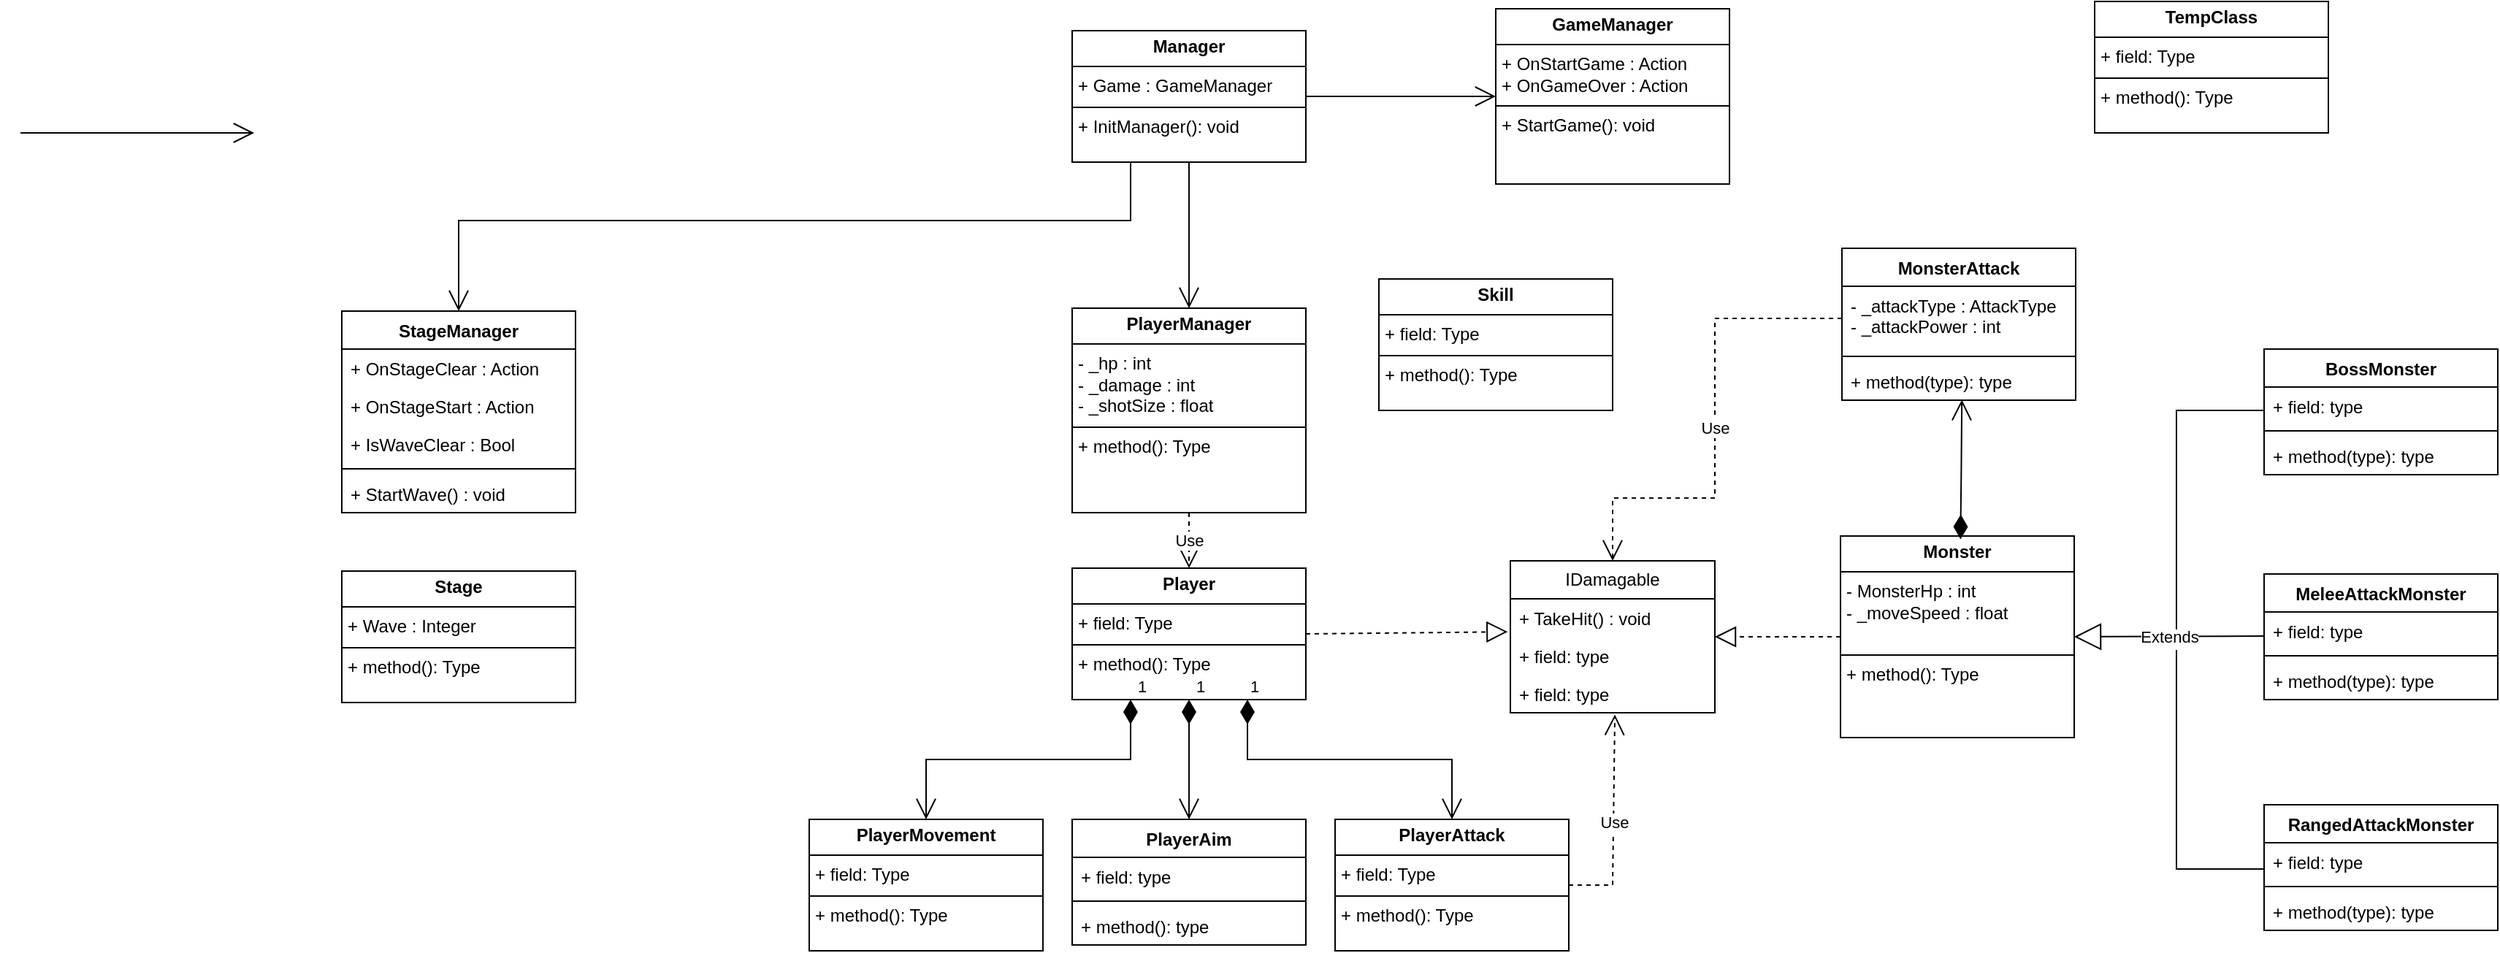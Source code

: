 <mxfile version="26.2.14">
  <diagram id="C5RBs43oDa-KdzZeNtuy" name="Page-1">
    <mxGraphModel grid="1" page="1" gridSize="10" guides="1" tooltips="1" connect="1" arrows="1" fold="1" pageScale="1" pageWidth="1654" pageHeight="1169" math="0" shadow="0">
      <root>
        <mxCell id="WIyWlLk6GJQsqaUBKTNV-0" />
        <mxCell id="WIyWlLk6GJQsqaUBKTNV-1" parent="WIyWlLk6GJQsqaUBKTNV-0" />
        <mxCell id="WXEaCWU6vomBhj6yejDs-34" value="&lt;p style=&quot;margin:0px;margin-top:4px;text-align:center;&quot;&gt;&lt;b&gt;GameManager&lt;/b&gt;&lt;/p&gt;&lt;hr size=&quot;1&quot; style=&quot;border-style:solid;&quot;&gt;&lt;p style=&quot;margin:0px;margin-left:4px;&quot;&gt;+ OnStartGame : Action&lt;/p&gt;&lt;p style=&quot;margin:0px;margin-left:4px;&quot;&gt;+ OnGameOver : Action&lt;/p&gt;&lt;hr size=&quot;1&quot; style=&quot;border-style:solid;&quot;&gt;&lt;p style=&quot;margin:0px;margin-left:4px;&quot;&gt;+ StartGame(): void&lt;/p&gt;" style="verticalAlign=top;align=left;overflow=fill;html=1;whiteSpace=wrap;" vertex="1" parent="WIyWlLk6GJQsqaUBKTNV-1">
          <mxGeometry x="590" y="15" width="160" height="120" as="geometry" />
        </mxCell>
        <mxCell id="WXEaCWU6vomBhj6yejDs-39" value="&lt;p style=&quot;margin:0px;margin-top:4px;text-align:center;&quot;&gt;&lt;b&gt;Temp&lt;/b&gt;&lt;b style=&quot;background-color: transparent; color: light-dark(rgb(0, 0, 0), rgb(255, 255, 255));&quot;&gt;Class&lt;/b&gt;&lt;/p&gt;&lt;hr size=&quot;1&quot; style=&quot;border-style:solid;&quot;&gt;&lt;p style=&quot;margin:0px;margin-left:4px;&quot;&gt;+ field: Type&lt;/p&gt;&lt;hr size=&quot;1&quot; style=&quot;border-style:solid;&quot;&gt;&lt;p style=&quot;margin:0px;margin-left:4px;&quot;&gt;+ method(): Type&lt;/p&gt;" style="verticalAlign=top;align=left;overflow=fill;html=1;whiteSpace=wrap;" vertex="1" parent="WIyWlLk6GJQsqaUBKTNV-1">
          <mxGeometry x="1000" y="10" width="160" height="90" as="geometry" />
        </mxCell>
        <mxCell id="WXEaCWU6vomBhj6yejDs-40" value="" style="endArrow=open;endFill=1;endSize=12;html=1;rounded=0;entryX=0;entryY=0.5;entryDx=0;entryDy=0;exitX=1;exitY=0.5;exitDx=0;exitDy=0;" edge="1" parent="WIyWlLk6GJQsqaUBKTNV-1" source="WXEaCWU6vomBhj6yejDs-41" target="WXEaCWU6vomBhj6yejDs-34">
          <mxGeometry width="160" relative="1" as="geometry">
            <mxPoint x="500" y="50" as="sourcePoint" />
            <mxPoint x="490" y="210" as="targetPoint" />
          </mxGeometry>
        </mxCell>
        <mxCell id="WXEaCWU6vomBhj6yejDs-41" value="&lt;p style=&quot;margin:0px;margin-top:4px;text-align:center;&quot;&gt;&lt;b&gt;Manager&lt;/b&gt;&lt;/p&gt;&lt;hr size=&quot;1&quot; style=&quot;border-style:solid;&quot;&gt;&lt;p style=&quot;margin:0px;margin-left:4px;&quot;&gt;+ Game : GameManager&lt;/p&gt;&lt;hr size=&quot;1&quot; style=&quot;border-style:solid;&quot;&gt;&lt;p style=&quot;margin:0px;margin-left:4px;&quot;&gt;+ InitManager(): void&lt;/p&gt;" style="verticalAlign=top;align=left;overflow=fill;html=1;whiteSpace=wrap;" vertex="1" parent="WIyWlLk6GJQsqaUBKTNV-1">
          <mxGeometry x="300" y="30" width="160" height="90" as="geometry" />
        </mxCell>
        <mxCell id="WXEaCWU6vomBhj6yejDs-42" value="&lt;p style=&quot;margin:0px;margin-top:4px;text-align:center;&quot;&gt;&lt;b&gt;Player&lt;/b&gt;&lt;/p&gt;&lt;hr size=&quot;1&quot; style=&quot;border-style:solid;&quot;&gt;&lt;p style=&quot;margin:0px;margin-left:4px;&quot;&gt;+ field: Type&lt;/p&gt;&lt;hr size=&quot;1&quot; style=&quot;border-style:solid;&quot;&gt;&lt;p style=&quot;margin:0px;margin-left:4px;&quot;&gt;+ method(): Type&lt;/p&gt;" style="verticalAlign=top;align=left;overflow=fill;html=1;whiteSpace=wrap;" vertex="1" parent="WIyWlLk6GJQsqaUBKTNV-1">
          <mxGeometry x="300" y="398" width="160" height="90" as="geometry" />
        </mxCell>
        <mxCell id="WXEaCWU6vomBhj6yejDs-43" value="&lt;p style=&quot;margin:0px;margin-top:4px;text-align:center;&quot;&gt;&lt;b&gt;Monster&lt;/b&gt;&lt;/p&gt;&lt;hr size=&quot;1&quot; style=&quot;border-style:solid;&quot;&gt;&lt;p style=&quot;margin:0px;margin-left:4px;&quot;&gt;- MonsterHp : int&lt;/p&gt;&lt;p style=&quot;margin:0px;margin-left:4px;&quot;&gt;- _moveSpeed : float&lt;/p&gt;&lt;p style=&quot;margin:0px;margin-left:4px;&quot;&gt;&lt;br&gt;&lt;/p&gt;&lt;hr size=&quot;1&quot; style=&quot;border-style:solid;&quot;&gt;&lt;p style=&quot;margin:0px;margin-left:4px;&quot;&gt;+ method(): Type&lt;/p&gt;" style="verticalAlign=top;align=left;overflow=fill;html=1;whiteSpace=wrap;" vertex="1" parent="WIyWlLk6GJQsqaUBKTNV-1">
          <mxGeometry x="826" y="376" width="160" height="138" as="geometry" />
        </mxCell>
        <mxCell id="WXEaCWU6vomBhj6yejDs-44" value="&lt;p style=&quot;margin:0px;margin-top:4px;text-align:center;&quot;&gt;&lt;b&gt;Stage&lt;/b&gt;&lt;/p&gt;&lt;hr size=&quot;1&quot; style=&quot;border-style:solid;&quot;&gt;&lt;p style=&quot;margin:0px;margin-left:4px;&quot;&gt;+ Wave : Integer&lt;/p&gt;&lt;hr size=&quot;1&quot; style=&quot;border-style:solid;&quot;&gt;&lt;p style=&quot;margin:0px;margin-left:4px;&quot;&gt;+ method(): Type&lt;/p&gt;" style="verticalAlign=top;align=left;overflow=fill;html=1;whiteSpace=wrap;" vertex="1" parent="WIyWlLk6GJQsqaUBKTNV-1">
          <mxGeometry x="-200" y="400" width="160" height="90" as="geometry" />
        </mxCell>
        <mxCell id="WXEaCWU6vomBhj6yejDs-45" value="&lt;p style=&quot;margin:0px;margin-top:4px;text-align:center;&quot;&gt;&lt;b&gt;PlayerAttack&lt;/b&gt;&lt;/p&gt;&lt;hr size=&quot;1&quot; style=&quot;border-style:solid;&quot;&gt;&lt;p style=&quot;margin:0px;margin-left:4px;&quot;&gt;+ field: Type&lt;/p&gt;&lt;hr size=&quot;1&quot; style=&quot;border-style:solid;&quot;&gt;&lt;p style=&quot;margin:0px;margin-left:4px;&quot;&gt;+ method(): Type&lt;/p&gt;" style="verticalAlign=top;align=left;overflow=fill;html=1;whiteSpace=wrap;" vertex="1" parent="WIyWlLk6GJQsqaUBKTNV-1">
          <mxGeometry x="480" y="570" width="160" height="90" as="geometry" />
        </mxCell>
        <mxCell id="WXEaCWU6vomBhj6yejDs-46" value="1" style="endArrow=open;html=1;endSize=12;startArrow=diamondThin;startSize=14;startFill=1;edgeStyle=orthogonalEdgeStyle;align=left;verticalAlign=bottom;rounded=0;exitX=0.75;exitY=1;exitDx=0;exitDy=0;entryX=0.5;entryY=0;entryDx=0;entryDy=0;" edge="1" parent="WIyWlLk6GJQsqaUBKTNV-1" source="WXEaCWU6vomBhj6yejDs-42" target="WXEaCWU6vomBhj6yejDs-45">
          <mxGeometry x="-1" relative="1" as="geometry">
            <mxPoint x="380" y="530" as="sourcePoint" />
            <mxPoint x="540" y="530" as="targetPoint" />
            <mxPoint as="offset" />
          </mxGeometry>
        </mxCell>
        <mxCell id="WXEaCWU6vomBhj6yejDs-47" value="&lt;p style=&quot;margin:0px;margin-top:4px;text-align:center;&quot;&gt;&lt;b&gt;PlayerMovement&lt;/b&gt;&lt;/p&gt;&lt;hr size=&quot;1&quot; style=&quot;border-style:solid;&quot;&gt;&lt;p style=&quot;margin:0px;margin-left:4px;&quot;&gt;+ field: Type&lt;/p&gt;&lt;hr size=&quot;1&quot; style=&quot;border-style:solid;&quot;&gt;&lt;p style=&quot;margin:0px;margin-left:4px;&quot;&gt;+ method(): Type&lt;/p&gt;" style="verticalAlign=top;align=left;overflow=fill;html=1;whiteSpace=wrap;" vertex="1" parent="WIyWlLk6GJQsqaUBKTNV-1">
          <mxGeometry x="120" y="570" width="160" height="90" as="geometry" />
        </mxCell>
        <mxCell id="WXEaCWU6vomBhj6yejDs-49" value="1" style="endArrow=open;html=1;endSize=12;startArrow=diamondThin;startSize=14;startFill=1;edgeStyle=orthogonalEdgeStyle;align=left;verticalAlign=bottom;rounded=0;exitX=0.25;exitY=1;exitDx=0;exitDy=0;entryX=0.5;entryY=0;entryDx=0;entryDy=0;" edge="1" parent="WIyWlLk6GJQsqaUBKTNV-1" source="WXEaCWU6vomBhj6yejDs-42" target="WXEaCWU6vomBhj6yejDs-47">
          <mxGeometry x="-1" y="3" relative="1" as="geometry">
            <mxPoint x="110" y="530" as="sourcePoint" />
            <mxPoint x="270" y="530" as="targetPoint" />
          </mxGeometry>
        </mxCell>
        <mxCell id="WXEaCWU6vomBhj6yejDs-50" value="&lt;p style=&quot;margin:0px;margin-top:4px;text-align:center;&quot;&gt;&lt;b&gt;Skill&lt;/b&gt;&lt;/p&gt;&lt;hr size=&quot;1&quot; style=&quot;border-style:solid;&quot;&gt;&lt;p style=&quot;margin:0px;margin-left:4px;&quot;&gt;+ field: Type&lt;/p&gt;&lt;hr size=&quot;1&quot; style=&quot;border-style:solid;&quot;&gt;&lt;p style=&quot;margin:0px;margin-left:4px;&quot;&gt;+ method(): Type&lt;/p&gt;" style="verticalAlign=top;align=left;overflow=fill;html=1;whiteSpace=wrap;" vertex="1" parent="WIyWlLk6GJQsqaUBKTNV-1">
          <mxGeometry x="510" y="200" width="160" height="90" as="geometry" />
        </mxCell>
        <mxCell id="qPLQTtj7EA6GgcH6s_yy-13" value="StageManager" style="swimlane;fontStyle=1;align=center;verticalAlign=top;childLayout=stackLayout;horizontal=1;startSize=26;horizontalStack=0;resizeParent=1;resizeParentMax=0;resizeLast=0;collapsible=1;marginBottom=0;whiteSpace=wrap;html=1;" vertex="1" parent="WIyWlLk6GJQsqaUBKTNV-1">
          <mxGeometry x="-200" y="222" width="160" height="138" as="geometry" />
        </mxCell>
        <mxCell id="qPLQTtj7EA6GgcH6s_yy-14" value="+ OnStageClear : Action" style="text;strokeColor=none;fillColor=none;align=left;verticalAlign=top;spacingLeft=4;spacingRight=4;overflow=hidden;rotatable=0;points=[[0,0.5],[1,0.5]];portConstraint=eastwest;whiteSpace=wrap;html=1;" vertex="1" parent="qPLQTtj7EA6GgcH6s_yy-13">
          <mxGeometry y="26" width="160" height="26" as="geometry" />
        </mxCell>
        <mxCell id="qPLQTtj7EA6GgcH6s_yy-28" value="+ OnStageStart : Action" style="text;strokeColor=none;fillColor=none;align=left;verticalAlign=top;spacingLeft=4;spacingRight=4;overflow=hidden;rotatable=0;points=[[0,0.5],[1,0.5]];portConstraint=eastwest;whiteSpace=wrap;html=1;" vertex="1" parent="qPLQTtj7EA6GgcH6s_yy-13">
          <mxGeometry y="52" width="160" height="26" as="geometry" />
        </mxCell>
        <mxCell id="qPLQTtj7EA6GgcH6s_yy-19" value="+ IsWaveClear : Bool" style="text;strokeColor=none;fillColor=none;align=left;verticalAlign=top;spacingLeft=4;spacingRight=4;overflow=hidden;rotatable=0;points=[[0,0.5],[1,0.5]];portConstraint=eastwest;whiteSpace=wrap;html=1;" vertex="1" parent="qPLQTtj7EA6GgcH6s_yy-13">
          <mxGeometry y="78" width="160" height="26" as="geometry" />
        </mxCell>
        <mxCell id="qPLQTtj7EA6GgcH6s_yy-15" value="" style="line;strokeWidth=1;fillColor=none;align=left;verticalAlign=middle;spacingTop=-1;spacingLeft=3;spacingRight=3;rotatable=0;labelPosition=right;points=[];portConstraint=eastwest;strokeColor=inherit;" vertex="1" parent="qPLQTtj7EA6GgcH6s_yy-13">
          <mxGeometry y="104" width="160" height="8" as="geometry" />
        </mxCell>
        <mxCell id="qPLQTtj7EA6GgcH6s_yy-16" value="+ StartWave() : void" style="text;strokeColor=none;fillColor=none;align=left;verticalAlign=top;spacingLeft=4;spacingRight=4;overflow=hidden;rotatable=0;points=[[0,0.5],[1,0.5]];portConstraint=eastwest;whiteSpace=wrap;html=1;" vertex="1" parent="qPLQTtj7EA6GgcH6s_yy-13">
          <mxGeometry y="112" width="160" height="26" as="geometry" />
        </mxCell>
        <mxCell id="G2PXiA37fLACa45y7a9B-0" value="BossMonster" style="swimlane;fontStyle=1;align=center;verticalAlign=top;childLayout=stackLayout;horizontal=1;startSize=26;horizontalStack=0;resizeParent=1;resizeParentMax=0;resizeLast=0;collapsible=1;marginBottom=0;whiteSpace=wrap;html=1;" vertex="1" parent="WIyWlLk6GJQsqaUBKTNV-1">
          <mxGeometry x="1116" y="248" width="160" height="86" as="geometry" />
        </mxCell>
        <mxCell id="G2PXiA37fLACa45y7a9B-1" value="+ field: type" style="text;strokeColor=none;fillColor=none;align=left;verticalAlign=top;spacingLeft=4;spacingRight=4;overflow=hidden;rotatable=0;points=[[0,0.5],[1,0.5]];portConstraint=eastwest;whiteSpace=wrap;html=1;" vertex="1" parent="G2PXiA37fLACa45y7a9B-0">
          <mxGeometry y="26" width="160" height="26" as="geometry" />
        </mxCell>
        <mxCell id="G2PXiA37fLACa45y7a9B-2" value="" style="line;strokeWidth=1;fillColor=none;align=left;verticalAlign=middle;spacingTop=-1;spacingLeft=3;spacingRight=3;rotatable=0;labelPosition=right;points=[];portConstraint=eastwest;strokeColor=inherit;" vertex="1" parent="G2PXiA37fLACa45y7a9B-0">
          <mxGeometry y="52" width="160" height="8" as="geometry" />
        </mxCell>
        <mxCell id="G2PXiA37fLACa45y7a9B-3" value="+ method(type): type" style="text;strokeColor=none;fillColor=none;align=left;verticalAlign=top;spacingLeft=4;spacingRight=4;overflow=hidden;rotatable=0;points=[[0,0.5],[1,0.5]];portConstraint=eastwest;whiteSpace=wrap;html=1;" vertex="1" parent="G2PXiA37fLACa45y7a9B-0">
          <mxGeometry y="60" width="160" height="26" as="geometry" />
        </mxCell>
        <mxCell id="G2PXiA37fLACa45y7a9B-4" value="MeleeAttackMonster" style="swimlane;fontStyle=1;align=center;verticalAlign=top;childLayout=stackLayout;horizontal=1;startSize=26;horizontalStack=0;resizeParent=1;resizeParentMax=0;resizeLast=0;collapsible=1;marginBottom=0;whiteSpace=wrap;html=1;" vertex="1" parent="WIyWlLk6GJQsqaUBKTNV-1">
          <mxGeometry x="1116" y="402" width="160" height="86" as="geometry" />
        </mxCell>
        <mxCell id="G2PXiA37fLACa45y7a9B-5" value="+ field: type" style="text;strokeColor=none;fillColor=none;align=left;verticalAlign=top;spacingLeft=4;spacingRight=4;overflow=hidden;rotatable=0;points=[[0,0.5],[1,0.5]];portConstraint=eastwest;whiteSpace=wrap;html=1;" vertex="1" parent="G2PXiA37fLACa45y7a9B-4">
          <mxGeometry y="26" width="160" height="26" as="geometry" />
        </mxCell>
        <mxCell id="G2PXiA37fLACa45y7a9B-6" value="" style="line;strokeWidth=1;fillColor=none;align=left;verticalAlign=middle;spacingTop=-1;spacingLeft=3;spacingRight=3;rotatable=0;labelPosition=right;points=[];portConstraint=eastwest;strokeColor=inherit;" vertex="1" parent="G2PXiA37fLACa45y7a9B-4">
          <mxGeometry y="52" width="160" height="8" as="geometry" />
        </mxCell>
        <mxCell id="G2PXiA37fLACa45y7a9B-7" value="+ method(type): type" style="text;strokeColor=none;fillColor=none;align=left;verticalAlign=top;spacingLeft=4;spacingRight=4;overflow=hidden;rotatable=0;points=[[0,0.5],[1,0.5]];portConstraint=eastwest;whiteSpace=wrap;html=1;" vertex="1" parent="G2PXiA37fLACa45y7a9B-4">
          <mxGeometry y="60" width="160" height="26" as="geometry" />
        </mxCell>
        <mxCell id="qPLQTtj7EA6GgcH6s_yy-21" value="" style="endArrow=open;endFill=1;endSize=12;html=1;rounded=0;" edge="1" parent="WIyWlLk6GJQsqaUBKTNV-1">
          <mxGeometry width="160" relative="1" as="geometry">
            <mxPoint x="-420" y="100" as="sourcePoint" />
            <mxPoint x="-260" y="100" as="targetPoint" />
          </mxGeometry>
        </mxCell>
        <mxCell id="qPLQTtj7EA6GgcH6s_yy-22" value="" style="endArrow=open;endFill=1;endSize=12;html=1;rounded=0;exitX=0.25;exitY=1;exitDx=0;exitDy=0;entryX=0.5;entryY=0;entryDx=0;entryDy=0;" edge="1" parent="WIyWlLk6GJQsqaUBKTNV-1" source="WXEaCWU6vomBhj6yejDs-41" target="qPLQTtj7EA6GgcH6s_yy-13">
          <mxGeometry width="160" relative="1" as="geometry">
            <mxPoint x="80" y="110" as="sourcePoint" />
            <mxPoint x="240" y="110" as="targetPoint" />
            <Array as="points">
              <mxPoint x="340" y="160" />
              <mxPoint x="-120" y="160" />
            </Array>
          </mxGeometry>
        </mxCell>
        <mxCell id="qPLQTtj7EA6GgcH6s_yy-23" value="PlayerAim" style="swimlane;fontStyle=1;align=center;verticalAlign=top;childLayout=stackLayout;horizontal=1;startSize=26;horizontalStack=0;resizeParent=1;resizeParentMax=0;resizeLast=0;collapsible=1;marginBottom=0;whiteSpace=wrap;html=1;" vertex="1" parent="WIyWlLk6GJQsqaUBKTNV-1">
          <mxGeometry x="300" y="570" width="160" height="86" as="geometry">
            <mxRectangle x="300" y="570" width="100" height="30" as="alternateBounds" />
          </mxGeometry>
        </mxCell>
        <mxCell id="qPLQTtj7EA6GgcH6s_yy-24" value="+ field: type" style="text;strokeColor=none;fillColor=none;align=left;verticalAlign=top;spacingLeft=4;spacingRight=4;overflow=hidden;rotatable=0;points=[[0,0.5],[1,0.5]];portConstraint=eastwest;whiteSpace=wrap;html=1;" vertex="1" parent="qPLQTtj7EA6GgcH6s_yy-23">
          <mxGeometry y="26" width="160" height="26" as="geometry" />
        </mxCell>
        <mxCell id="qPLQTtj7EA6GgcH6s_yy-25" value="" style="line;strokeWidth=1;fillColor=none;align=left;verticalAlign=middle;spacingTop=-1;spacingLeft=3;spacingRight=3;rotatable=0;labelPosition=right;points=[];portConstraint=eastwest;strokeColor=inherit;" vertex="1" parent="qPLQTtj7EA6GgcH6s_yy-23">
          <mxGeometry y="52" width="160" height="8" as="geometry" />
        </mxCell>
        <mxCell id="qPLQTtj7EA6GgcH6s_yy-26" value="+ method(): type" style="text;strokeColor=none;fillColor=none;align=left;verticalAlign=top;spacingLeft=4;spacingRight=4;overflow=hidden;rotatable=0;points=[[0,0.5],[1,0.5]];portConstraint=eastwest;whiteSpace=wrap;html=1;" vertex="1" parent="qPLQTtj7EA6GgcH6s_yy-23">
          <mxGeometry y="60" width="160" height="26" as="geometry" />
        </mxCell>
        <mxCell id="qPLQTtj7EA6GgcH6s_yy-27" value="1" style="endArrow=open;html=1;endSize=12;startArrow=diamondThin;startSize=14;startFill=1;edgeStyle=orthogonalEdgeStyle;align=left;verticalAlign=bottom;rounded=0;exitX=0.5;exitY=1;exitDx=0;exitDy=0;" edge="1" parent="WIyWlLk6GJQsqaUBKTNV-1" source="WXEaCWU6vomBhj6yejDs-42">
          <mxGeometry x="-1" y="3" relative="1" as="geometry">
            <mxPoint x="420" y="770" as="sourcePoint" />
            <mxPoint x="380" y="570" as="targetPoint" />
          </mxGeometry>
        </mxCell>
        <mxCell id="G2PXiA37fLACa45y7a9B-11" value="RangedAttackMonster" style="swimlane;fontStyle=1;align=center;verticalAlign=top;childLayout=stackLayout;horizontal=1;startSize=26;horizontalStack=0;resizeParent=1;resizeParentMax=0;resizeLast=0;collapsible=1;marginBottom=0;whiteSpace=wrap;html=1;" vertex="1" parent="WIyWlLk6GJQsqaUBKTNV-1">
          <mxGeometry x="1116" y="560" width="160" height="86" as="geometry" />
        </mxCell>
        <mxCell id="G2PXiA37fLACa45y7a9B-13" value="+ field: type" style="text;strokeColor=none;fillColor=none;align=left;verticalAlign=top;spacingLeft=4;spacingRight=4;overflow=hidden;rotatable=0;points=[[0,0.5],[1,0.5]];portConstraint=eastwest;whiteSpace=wrap;html=1;" vertex="1" parent="G2PXiA37fLACa45y7a9B-11">
          <mxGeometry y="26" width="160" height="26" as="geometry" />
        </mxCell>
        <mxCell id="G2PXiA37fLACa45y7a9B-14" value="" style="line;strokeWidth=1;fillColor=none;align=left;verticalAlign=middle;spacingTop=-1;spacingLeft=3;spacingRight=3;rotatable=0;labelPosition=right;points=[];portConstraint=eastwest;strokeColor=inherit;" vertex="1" parent="G2PXiA37fLACa45y7a9B-11">
          <mxGeometry y="52" width="160" height="8" as="geometry" />
        </mxCell>
        <mxCell id="G2PXiA37fLACa45y7a9B-15" value="+ method(type): type" style="text;strokeColor=none;fillColor=none;align=left;verticalAlign=top;spacingLeft=4;spacingRight=4;overflow=hidden;rotatable=0;points=[[0,0.5],[1,0.5]];portConstraint=eastwest;whiteSpace=wrap;html=1;" vertex="1" parent="G2PXiA37fLACa45y7a9B-11">
          <mxGeometry y="60" width="160" height="26" as="geometry" />
        </mxCell>
        <mxCell id="WXEaCWU6vomBhj6yejDs-51" value="Extends" style="endArrow=block;endSize=16;endFill=0;html=1;rounded=0;entryX=1;entryY=0.5;entryDx=0;entryDy=0;" edge="1" parent="WIyWlLk6GJQsqaUBKTNV-1" target="WXEaCWU6vomBhj6yejDs-43">
          <mxGeometry width="160" relative="1" as="geometry">
            <mxPoint x="1116" y="444.5" as="sourcePoint" />
            <mxPoint x="1016" y="444.5" as="targetPoint" />
          </mxGeometry>
        </mxCell>
        <mxCell id="WXEaCWU6vomBhj6yejDs-52" value="&lt;p style=&quot;margin:0px;margin-top:4px;text-align:center;&quot;&gt;&lt;b&gt;PlayerManager&lt;/b&gt;&lt;/p&gt;&lt;hr size=&quot;1&quot; style=&quot;border-style:solid;&quot;&gt;&lt;p style=&quot;margin:0px;margin-left:4px;&quot;&gt;- _hp : int&lt;/p&gt;&lt;p style=&quot;margin:0px;margin-left:4px;&quot;&gt;- _damage : int&lt;/p&gt;&lt;p style=&quot;margin:0px;margin-left:4px;&quot;&gt;- _shotSize : float&lt;/p&gt;&lt;hr size=&quot;1&quot; style=&quot;border-style:solid;&quot;&gt;&lt;p style=&quot;margin:0px;margin-left:4px;&quot;&gt;+ method(): Type&lt;/p&gt;" style="verticalAlign=top;align=left;overflow=fill;html=1;whiteSpace=wrap;" vertex="1" parent="WIyWlLk6GJQsqaUBKTNV-1">
          <mxGeometry x="300" y="220" width="160" height="140" as="geometry" />
        </mxCell>
        <mxCell id="G2PXiA37fLACa45y7a9B-21" value="" style="endArrow=none;html=1;rounded=0;" edge="1" parent="WIyWlLk6GJQsqaUBKTNV-1">
          <mxGeometry width="50" height="50" relative="1" as="geometry">
            <mxPoint x="1056" y="440" as="sourcePoint" />
            <mxPoint x="1116" y="290" as="targetPoint" />
            <Array as="points">
              <mxPoint x="1056" y="290" />
            </Array>
          </mxGeometry>
        </mxCell>
        <mxCell id="G2PXiA37fLACa45y7a9B-22" value="" style="endArrow=none;html=1;rounded=0;" edge="1" parent="WIyWlLk6GJQsqaUBKTNV-1">
          <mxGeometry width="50" height="50" relative="1" as="geometry">
            <mxPoint x="1056" y="454" as="sourcePoint" />
            <mxPoint x="1116" y="604" as="targetPoint" />
            <Array as="points">
              <mxPoint x="1056" y="604" />
            </Array>
          </mxGeometry>
        </mxCell>
        <mxCell id="WXEaCWU6vomBhj6yejDs-53" value="" style="endArrow=open;endFill=1;endSize=12;html=1;rounded=0;entryX=0.5;entryY=0;entryDx=0;entryDy=0;exitX=0.5;exitY=1;exitDx=0;exitDy=0;" edge="1" parent="WIyWlLk6GJQsqaUBKTNV-1" source="WXEaCWU6vomBhj6yejDs-41" target="WXEaCWU6vomBhj6yejDs-52">
          <mxGeometry width="160" relative="1" as="geometry">
            <mxPoint x="420" y="120" as="sourcePoint" />
            <mxPoint x="420" y="210" as="targetPoint" />
            <Array as="points" />
          </mxGeometry>
        </mxCell>
        <mxCell id="qPLQTtj7EA6GgcH6s_yy-29" value="IDamagable" style="swimlane;fontStyle=0;childLayout=stackLayout;horizontal=1;startSize=26;fillColor=none;horizontalStack=0;resizeParent=1;resizeParentMax=0;resizeLast=0;collapsible=1;marginBottom=0;whiteSpace=wrap;html=1;" vertex="1" parent="WIyWlLk6GJQsqaUBKTNV-1">
          <mxGeometry x="600" y="393" width="140" height="104" as="geometry" />
        </mxCell>
        <mxCell id="qPLQTtj7EA6GgcH6s_yy-30" value="+ TakeHit() : void" style="text;strokeColor=none;fillColor=none;align=left;verticalAlign=top;spacingLeft=4;spacingRight=4;overflow=hidden;rotatable=0;points=[[0,0.5],[1,0.5]];portConstraint=eastwest;whiteSpace=wrap;html=1;" vertex="1" parent="qPLQTtj7EA6GgcH6s_yy-29">
          <mxGeometry y="26" width="140" height="26" as="geometry" />
        </mxCell>
        <mxCell id="qPLQTtj7EA6GgcH6s_yy-31" value="+ field: type" style="text;strokeColor=none;fillColor=none;align=left;verticalAlign=top;spacingLeft=4;spacingRight=4;overflow=hidden;rotatable=0;points=[[0,0.5],[1,0.5]];portConstraint=eastwest;whiteSpace=wrap;html=1;" vertex="1" parent="qPLQTtj7EA6GgcH6s_yy-29">
          <mxGeometry y="52" width="140" height="26" as="geometry" />
        </mxCell>
        <mxCell id="qPLQTtj7EA6GgcH6s_yy-32" value="+ field: type" style="text;strokeColor=none;fillColor=none;align=left;verticalAlign=top;spacingLeft=4;spacingRight=4;overflow=hidden;rotatable=0;points=[[0,0.5],[1,0.5]];portConstraint=eastwest;whiteSpace=wrap;html=1;" vertex="1" parent="qPLQTtj7EA6GgcH6s_yy-29">
          <mxGeometry y="78" width="140" height="26" as="geometry" />
        </mxCell>
        <mxCell id="WXEaCWU6vomBhj6yejDs-54" value="" style="endArrow=block;dashed=1;endFill=0;endSize=12;html=1;rounded=0;exitX=0;exitY=0.5;exitDx=0;exitDy=0;" edge="1" parent="WIyWlLk6GJQsqaUBKTNV-1" source="WXEaCWU6vomBhj6yejDs-43">
          <mxGeometry width="160" relative="1" as="geometry">
            <mxPoint x="750" y="518" as="sourcePoint" />
            <mxPoint x="740" y="445" as="targetPoint" />
          </mxGeometry>
        </mxCell>
        <mxCell id="WXEaCWU6vomBhj6yejDs-55" value="" style="endArrow=block;dashed=1;endFill=0;endSize=12;html=1;rounded=0;entryX=-0.013;entryY=-0.132;entryDx=0;entryDy=0;entryPerimeter=0;exitX=1;exitY=0.5;exitDx=0;exitDy=0;" edge="1" parent="WIyWlLk6GJQsqaUBKTNV-1" source="WXEaCWU6vomBhj6yejDs-42" target="qPLQTtj7EA6GgcH6s_yy-31">
          <mxGeometry width="160" relative="1" as="geometry">
            <mxPoint x="500" y="420" as="sourcePoint" />
            <mxPoint x="480" y="472" as="targetPoint" />
          </mxGeometry>
        </mxCell>
        <mxCell id="WXEaCWU6vomBhj6yejDs-56" value="Use" style="endArrow=open;endSize=12;dashed=1;html=1;rounded=0;exitX=1;exitY=0.5;exitDx=0;exitDy=0;entryX=0.511;entryY=1.047;entryDx=0;entryDy=0;entryPerimeter=0;" edge="1" parent="WIyWlLk6GJQsqaUBKTNV-1" source="WXEaCWU6vomBhj6yejDs-45" target="qPLQTtj7EA6GgcH6s_yy-32">
          <mxGeometry width="160" relative="1" as="geometry">
            <mxPoint x="740" y="640" as="sourcePoint" />
            <mxPoint x="900" y="640" as="targetPoint" />
            <Array as="points">
              <mxPoint x="670" y="615" />
            </Array>
          </mxGeometry>
        </mxCell>
        <mxCell id="G2PXiA37fLACa45y7a9B-23" value="MonsterAttack" style="swimlane;fontStyle=1;align=center;verticalAlign=top;childLayout=stackLayout;horizontal=1;startSize=26;horizontalStack=0;resizeParent=1;resizeParentMax=0;resizeLast=0;collapsible=1;marginBottom=0;whiteSpace=wrap;html=1;" vertex="1" parent="WIyWlLk6GJQsqaUBKTNV-1">
          <mxGeometry x="827" y="179" width="160" height="104" as="geometry" />
        </mxCell>
        <mxCell id="G2PXiA37fLACa45y7a9B-24" value="- _attackType : AttackType&lt;div&gt;- _attackPower : int&lt;/div&gt;" style="text;strokeColor=none;fillColor=none;align=left;verticalAlign=top;spacingLeft=4;spacingRight=4;overflow=hidden;rotatable=0;points=[[0,0.5],[1,0.5]];portConstraint=eastwest;whiteSpace=wrap;html=1;" vertex="1" parent="G2PXiA37fLACa45y7a9B-23">
          <mxGeometry y="26" width="160" height="44" as="geometry" />
        </mxCell>
        <mxCell id="G2PXiA37fLACa45y7a9B-25" value="" style="line;strokeWidth=1;fillColor=none;align=left;verticalAlign=middle;spacingTop=-1;spacingLeft=3;spacingRight=3;rotatable=0;labelPosition=right;points=[];portConstraint=eastwest;strokeColor=inherit;" vertex="1" parent="G2PXiA37fLACa45y7a9B-23">
          <mxGeometry y="70" width="160" height="8" as="geometry" />
        </mxCell>
        <mxCell id="G2PXiA37fLACa45y7a9B-26" value="+ method(type): type" style="text;strokeColor=none;fillColor=none;align=left;verticalAlign=top;spacingLeft=4;spacingRight=4;overflow=hidden;rotatable=0;points=[[0,0.5],[1,0.5]];portConstraint=eastwest;whiteSpace=wrap;html=1;" vertex="1" parent="G2PXiA37fLACa45y7a9B-23">
          <mxGeometry y="78" width="160" height="26" as="geometry" />
        </mxCell>
        <mxCell id="WXEaCWU6vomBhj6yejDs-57" value="Use" style="endArrow=open;endSize=12;dashed=1;html=1;rounded=0;exitX=0;exitY=0.5;exitDx=0;exitDy=0;entryX=0.5;entryY=0;entryDx=0;entryDy=0;" edge="1" parent="WIyWlLk6GJQsqaUBKTNV-1" source="G2PXiA37fLACa45y7a9B-24" target="qPLQTtj7EA6GgcH6s_yy-29">
          <mxGeometry width="160" relative="1" as="geometry">
            <mxPoint x="650" y="625" as="sourcePoint" />
            <mxPoint x="682" y="508" as="targetPoint" />
            <Array as="points">
              <mxPoint x="740" y="227" />
              <mxPoint x="740" y="350" />
              <mxPoint x="670" y="350" />
            </Array>
          </mxGeometry>
        </mxCell>
        <mxCell id="WXEaCWU6vomBhj6yejDs-58" value="" style="endArrow=open;html=1;endSize=12;startArrow=diamondThin;startSize=14;startFill=1;edgeStyle=orthogonalEdgeStyle;align=left;verticalAlign=bottom;rounded=0;exitX=0.451;exitY=0.016;exitDx=0;exitDy=0;exitPerimeter=0;entryX=0.513;entryY=0.987;entryDx=0;entryDy=0;entryPerimeter=0;" edge="1" parent="WIyWlLk6GJQsqaUBKTNV-1" target="G2PXiA37fLACa45y7a9B-26">
          <mxGeometry x="-1" y="3" relative="1" as="geometry">
            <mxPoint x="908.16" y="378.208" as="sourcePoint" />
            <mxPoint x="890" y="320" as="targetPoint" />
          </mxGeometry>
        </mxCell>
        <mxCell id="WXEaCWU6vomBhj6yejDs-59" value="Use" style="endArrow=open;endSize=12;dashed=1;html=1;rounded=0;exitX=0.5;exitY=1;exitDx=0;exitDy=0;entryX=0.5;entryY=0;entryDx=0;entryDy=0;" edge="1" parent="WIyWlLk6GJQsqaUBKTNV-1" source="WXEaCWU6vomBhj6yejDs-52" target="WXEaCWU6vomBhj6yejDs-42">
          <mxGeometry width="160" relative="1" as="geometry">
            <mxPoint x="650" y="625" as="sourcePoint" />
            <mxPoint x="682" y="508" as="targetPoint" />
            <Array as="points">
              <mxPoint x="380" y="380" />
            </Array>
          </mxGeometry>
        </mxCell>
      </root>
    </mxGraphModel>
  </diagram>
</mxfile>
